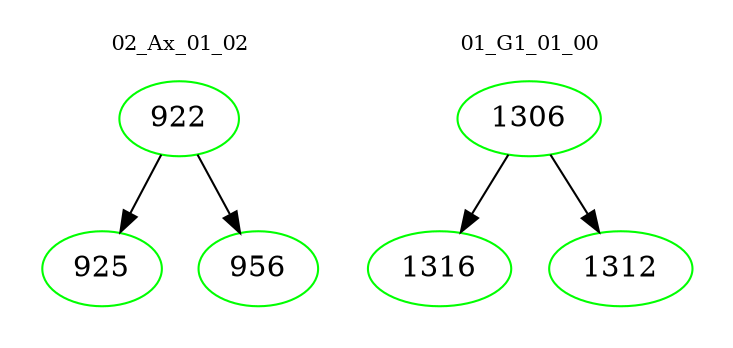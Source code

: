 digraph{
subgraph cluster_0 {
color = white
label = "02_Ax_01_02";
fontsize=10;
T0_922 [label="922", color="green"]
T0_922 -> T0_925 [color="black"]
T0_925 [label="925", color="green"]
T0_922 -> T0_956 [color="black"]
T0_956 [label="956", color="green"]
}
subgraph cluster_1 {
color = white
label = "01_G1_01_00";
fontsize=10;
T1_1306 [label="1306", color="green"]
T1_1306 -> T1_1316 [color="black"]
T1_1316 [label="1316", color="green"]
T1_1306 -> T1_1312 [color="black"]
T1_1312 [label="1312", color="green"]
}
}
